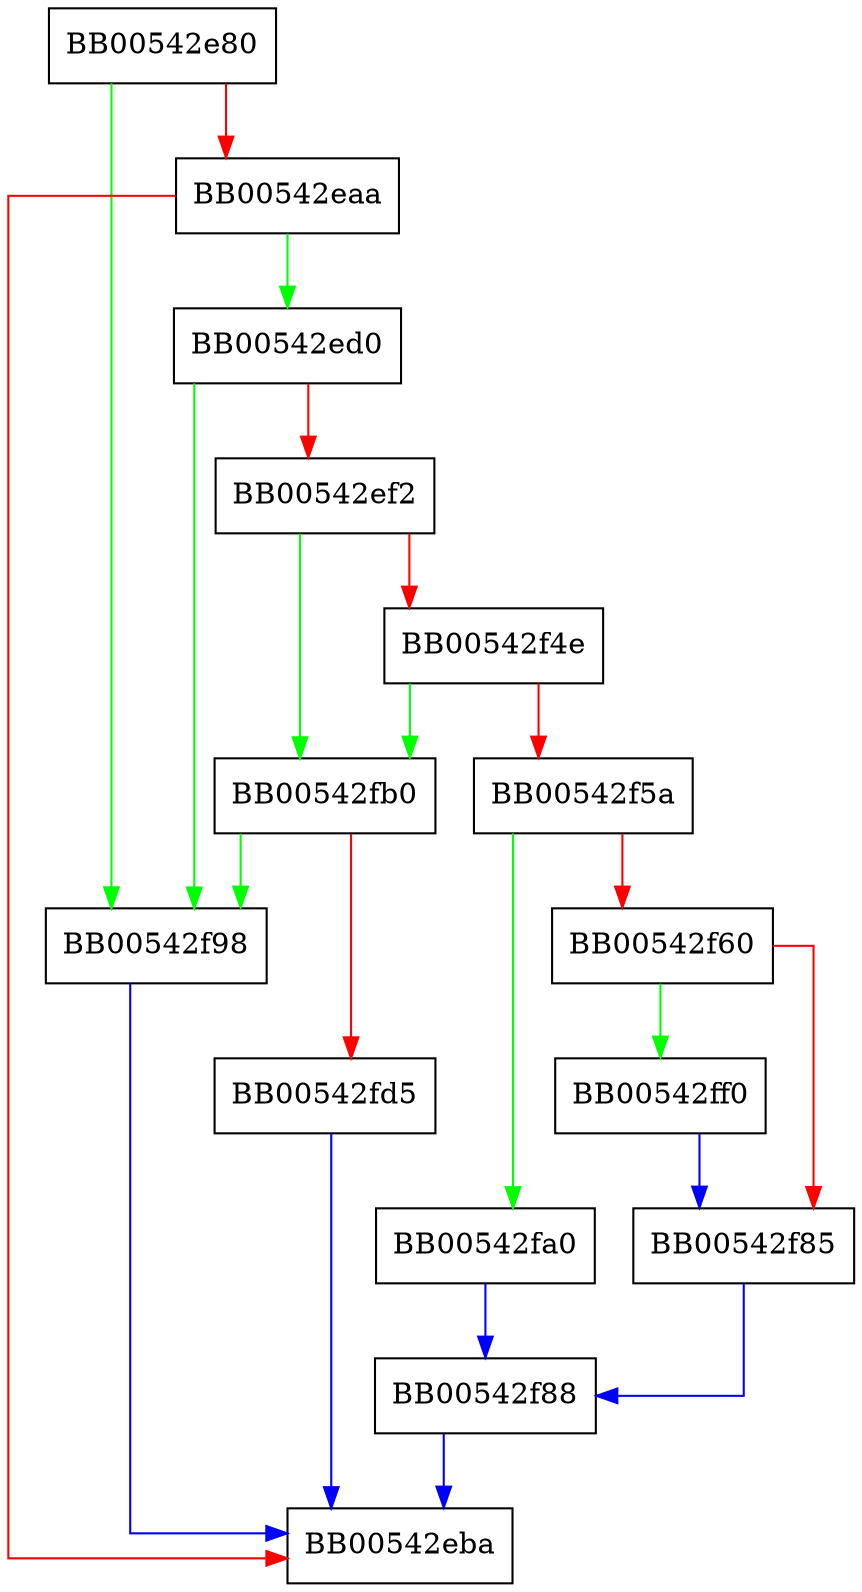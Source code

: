 digraph BN_MONT_CTX_set_locked {
  node [shape="box"];
  graph [splines=ortho];
  BB00542e80 -> BB00542f98 [color="green"];
  BB00542e80 -> BB00542eaa [color="red"];
  BB00542eaa -> BB00542ed0 [color="green"];
  BB00542eaa -> BB00542eba [color="red"];
  BB00542ed0 -> BB00542f98 [color="green"];
  BB00542ed0 -> BB00542ef2 [color="red"];
  BB00542ef2 -> BB00542fb0 [color="green"];
  BB00542ef2 -> BB00542f4e [color="red"];
  BB00542f4e -> BB00542fb0 [color="green"];
  BB00542f4e -> BB00542f5a [color="red"];
  BB00542f5a -> BB00542fa0 [color="green"];
  BB00542f5a -> BB00542f60 [color="red"];
  BB00542f60 -> BB00542ff0 [color="green"];
  BB00542f60 -> BB00542f85 [color="red"];
  BB00542f85 -> BB00542f88 [color="blue"];
  BB00542f88 -> BB00542eba [color="blue"];
  BB00542f98 -> BB00542eba [color="blue"];
  BB00542fa0 -> BB00542f88 [color="blue"];
  BB00542fb0 -> BB00542f98 [color="green"];
  BB00542fb0 -> BB00542fd5 [color="red"];
  BB00542fd5 -> BB00542eba [color="blue"];
  BB00542ff0 -> BB00542f85 [color="blue"];
}